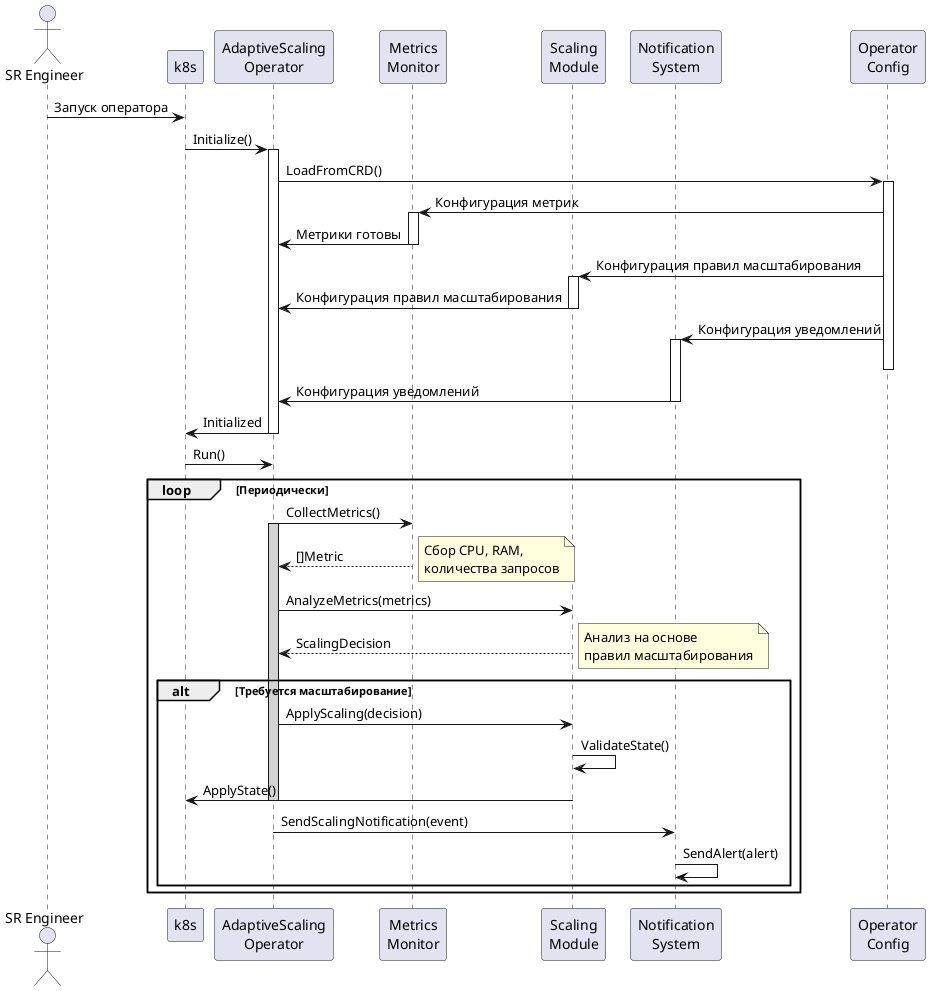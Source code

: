@startuml sequence_diagram.puml
' Диаграмма последовательности для Kubernetes оператора адаптивного масштабирования

actor "SR Engineer" as SRE
participant "k8s" as K8S
participant "AdaptiveScaling\nOperator" as ASO
participant "Metrics\nMonitor" as MM
participant "Scaling\nModule" as SM
participant "Notification\nSystem" as NS
participant "Operator\nConfig" as CFG

' Инициализация
SRE -> K8S : Запуск оператора
K8S -> ASO ++: Initialize()
ASO -> CFG : LoadFromCRD()
activate CFG
CFG -> MM ++: Конфигурация метрик
MM -> ASO --: Метрики готовы
CFG -> SM ++: Конфигурация правил масштабирования
SM -> ASO --: Конфигурация правил масштабирования
CFG -> NS ++: Конфигурация уведомлений
deactivate CFG
NS -> ASO --: Конфигурация уведомлений
ASO -> K8S --: Initialized

' Запуск оператора
K8S -> ASO : Run()

' Мониторинг метрик
loop Периодически
    ASO -> MM : CollectMetrics()
    activate ASO #lightgray
    MM --> ASO : []Metric
    note right: Сбор CPU, RAM,\nколичества запросов

    ' Анализ и принятие решения
    ASO -> SM : AnalyzeMetrics(metrics)
    SM --> ASO : ScalingDecision
    note right: Анализ на основе\nправил масштабирования

    ' Применение масштабирования
    alt Требуется масштабирование
        ASO -> SM : ApplyScaling(decision)
        SM -> SM  : ValidateState()
        SM -> K8S : ApplyState()
        deactivate ASO
        
        ' Уведомления
        ASO -> NS : SendScalingNotification(event)
        NS -> NS : SendAlert(alert)
    end
end

@enduml